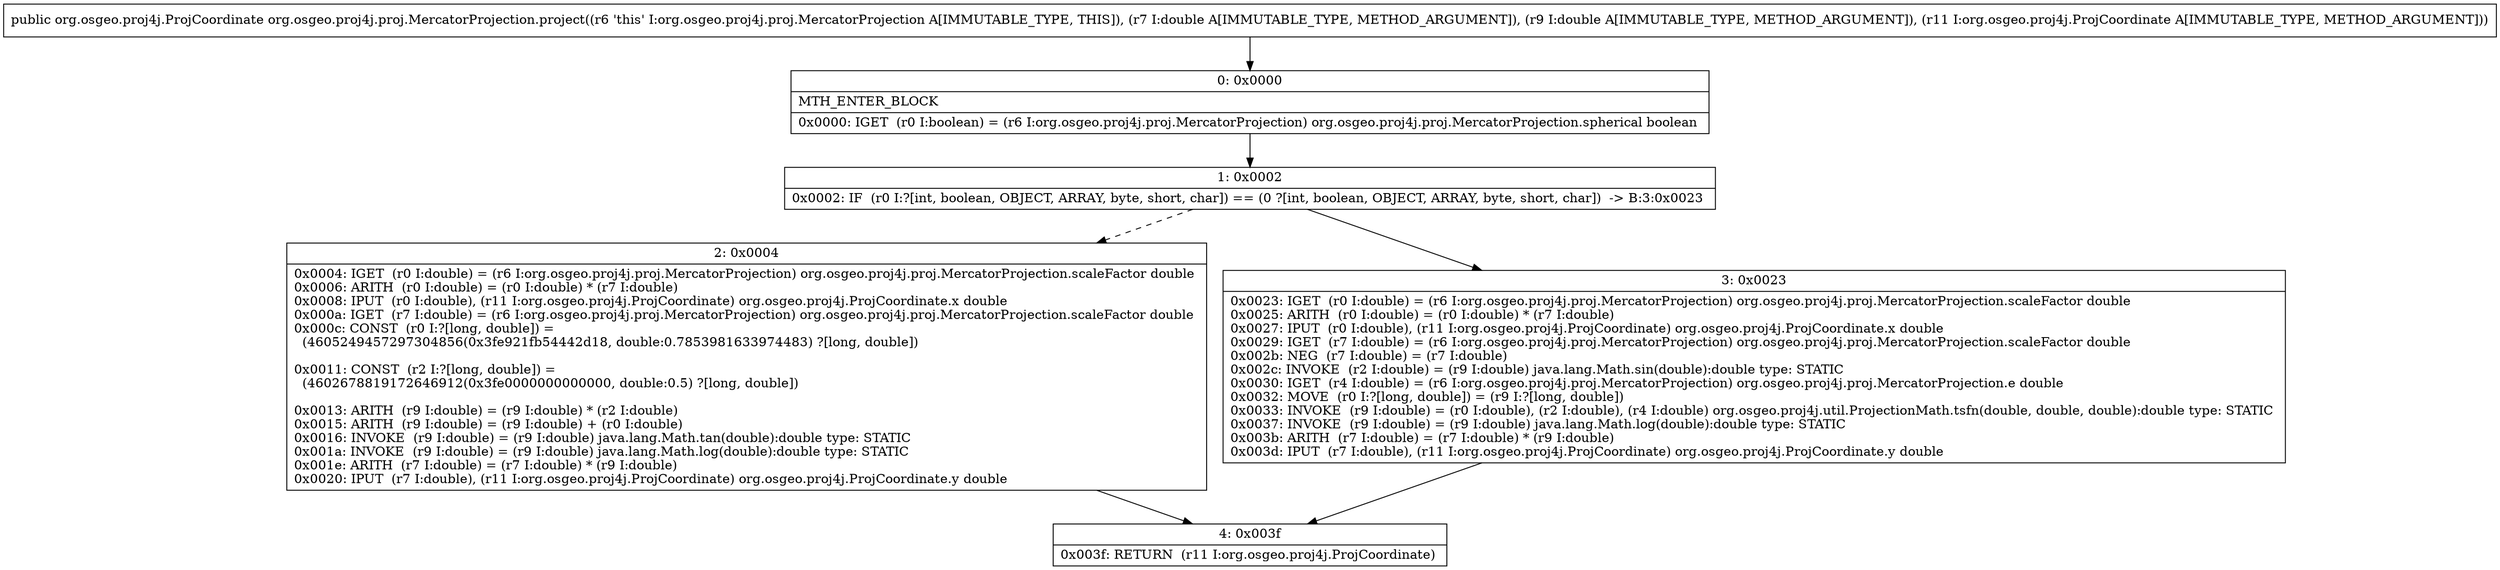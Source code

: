 digraph "CFG fororg.osgeo.proj4j.proj.MercatorProjection.project(DDLorg\/osgeo\/proj4j\/ProjCoordinate;)Lorg\/osgeo\/proj4j\/ProjCoordinate;" {
Node_0 [shape=record,label="{0\:\ 0x0000|MTH_ENTER_BLOCK\l|0x0000: IGET  (r0 I:boolean) = (r6 I:org.osgeo.proj4j.proj.MercatorProjection) org.osgeo.proj4j.proj.MercatorProjection.spherical boolean \l}"];
Node_1 [shape=record,label="{1\:\ 0x0002|0x0002: IF  (r0 I:?[int, boolean, OBJECT, ARRAY, byte, short, char]) == (0 ?[int, boolean, OBJECT, ARRAY, byte, short, char])  \-\> B:3:0x0023 \l}"];
Node_2 [shape=record,label="{2\:\ 0x0004|0x0004: IGET  (r0 I:double) = (r6 I:org.osgeo.proj4j.proj.MercatorProjection) org.osgeo.proj4j.proj.MercatorProjection.scaleFactor double \l0x0006: ARITH  (r0 I:double) = (r0 I:double) * (r7 I:double) \l0x0008: IPUT  (r0 I:double), (r11 I:org.osgeo.proj4j.ProjCoordinate) org.osgeo.proj4j.ProjCoordinate.x double \l0x000a: IGET  (r7 I:double) = (r6 I:org.osgeo.proj4j.proj.MercatorProjection) org.osgeo.proj4j.proj.MercatorProjection.scaleFactor double \l0x000c: CONST  (r0 I:?[long, double]) = \l  (4605249457297304856(0x3fe921fb54442d18, double:0.7853981633974483) ?[long, double])\l \l0x0011: CONST  (r2 I:?[long, double]) = \l  (4602678819172646912(0x3fe0000000000000, double:0.5) ?[long, double])\l \l0x0013: ARITH  (r9 I:double) = (r9 I:double) * (r2 I:double) \l0x0015: ARITH  (r9 I:double) = (r9 I:double) + (r0 I:double) \l0x0016: INVOKE  (r9 I:double) = (r9 I:double) java.lang.Math.tan(double):double type: STATIC \l0x001a: INVOKE  (r9 I:double) = (r9 I:double) java.lang.Math.log(double):double type: STATIC \l0x001e: ARITH  (r7 I:double) = (r7 I:double) * (r9 I:double) \l0x0020: IPUT  (r7 I:double), (r11 I:org.osgeo.proj4j.ProjCoordinate) org.osgeo.proj4j.ProjCoordinate.y double \l}"];
Node_3 [shape=record,label="{3\:\ 0x0023|0x0023: IGET  (r0 I:double) = (r6 I:org.osgeo.proj4j.proj.MercatorProjection) org.osgeo.proj4j.proj.MercatorProjection.scaleFactor double \l0x0025: ARITH  (r0 I:double) = (r0 I:double) * (r7 I:double) \l0x0027: IPUT  (r0 I:double), (r11 I:org.osgeo.proj4j.ProjCoordinate) org.osgeo.proj4j.ProjCoordinate.x double \l0x0029: IGET  (r7 I:double) = (r6 I:org.osgeo.proj4j.proj.MercatorProjection) org.osgeo.proj4j.proj.MercatorProjection.scaleFactor double \l0x002b: NEG  (r7 I:double) = (r7 I:double) \l0x002c: INVOKE  (r2 I:double) = (r9 I:double) java.lang.Math.sin(double):double type: STATIC \l0x0030: IGET  (r4 I:double) = (r6 I:org.osgeo.proj4j.proj.MercatorProjection) org.osgeo.proj4j.proj.MercatorProjection.e double \l0x0032: MOVE  (r0 I:?[long, double]) = (r9 I:?[long, double]) \l0x0033: INVOKE  (r9 I:double) = (r0 I:double), (r2 I:double), (r4 I:double) org.osgeo.proj4j.util.ProjectionMath.tsfn(double, double, double):double type: STATIC \l0x0037: INVOKE  (r9 I:double) = (r9 I:double) java.lang.Math.log(double):double type: STATIC \l0x003b: ARITH  (r7 I:double) = (r7 I:double) * (r9 I:double) \l0x003d: IPUT  (r7 I:double), (r11 I:org.osgeo.proj4j.ProjCoordinate) org.osgeo.proj4j.ProjCoordinate.y double \l}"];
Node_4 [shape=record,label="{4\:\ 0x003f|0x003f: RETURN  (r11 I:org.osgeo.proj4j.ProjCoordinate) \l}"];
MethodNode[shape=record,label="{public org.osgeo.proj4j.ProjCoordinate org.osgeo.proj4j.proj.MercatorProjection.project((r6 'this' I:org.osgeo.proj4j.proj.MercatorProjection A[IMMUTABLE_TYPE, THIS]), (r7 I:double A[IMMUTABLE_TYPE, METHOD_ARGUMENT]), (r9 I:double A[IMMUTABLE_TYPE, METHOD_ARGUMENT]), (r11 I:org.osgeo.proj4j.ProjCoordinate A[IMMUTABLE_TYPE, METHOD_ARGUMENT])) }"];
MethodNode -> Node_0;
Node_0 -> Node_1;
Node_1 -> Node_2[style=dashed];
Node_1 -> Node_3;
Node_2 -> Node_4;
Node_3 -> Node_4;
}

